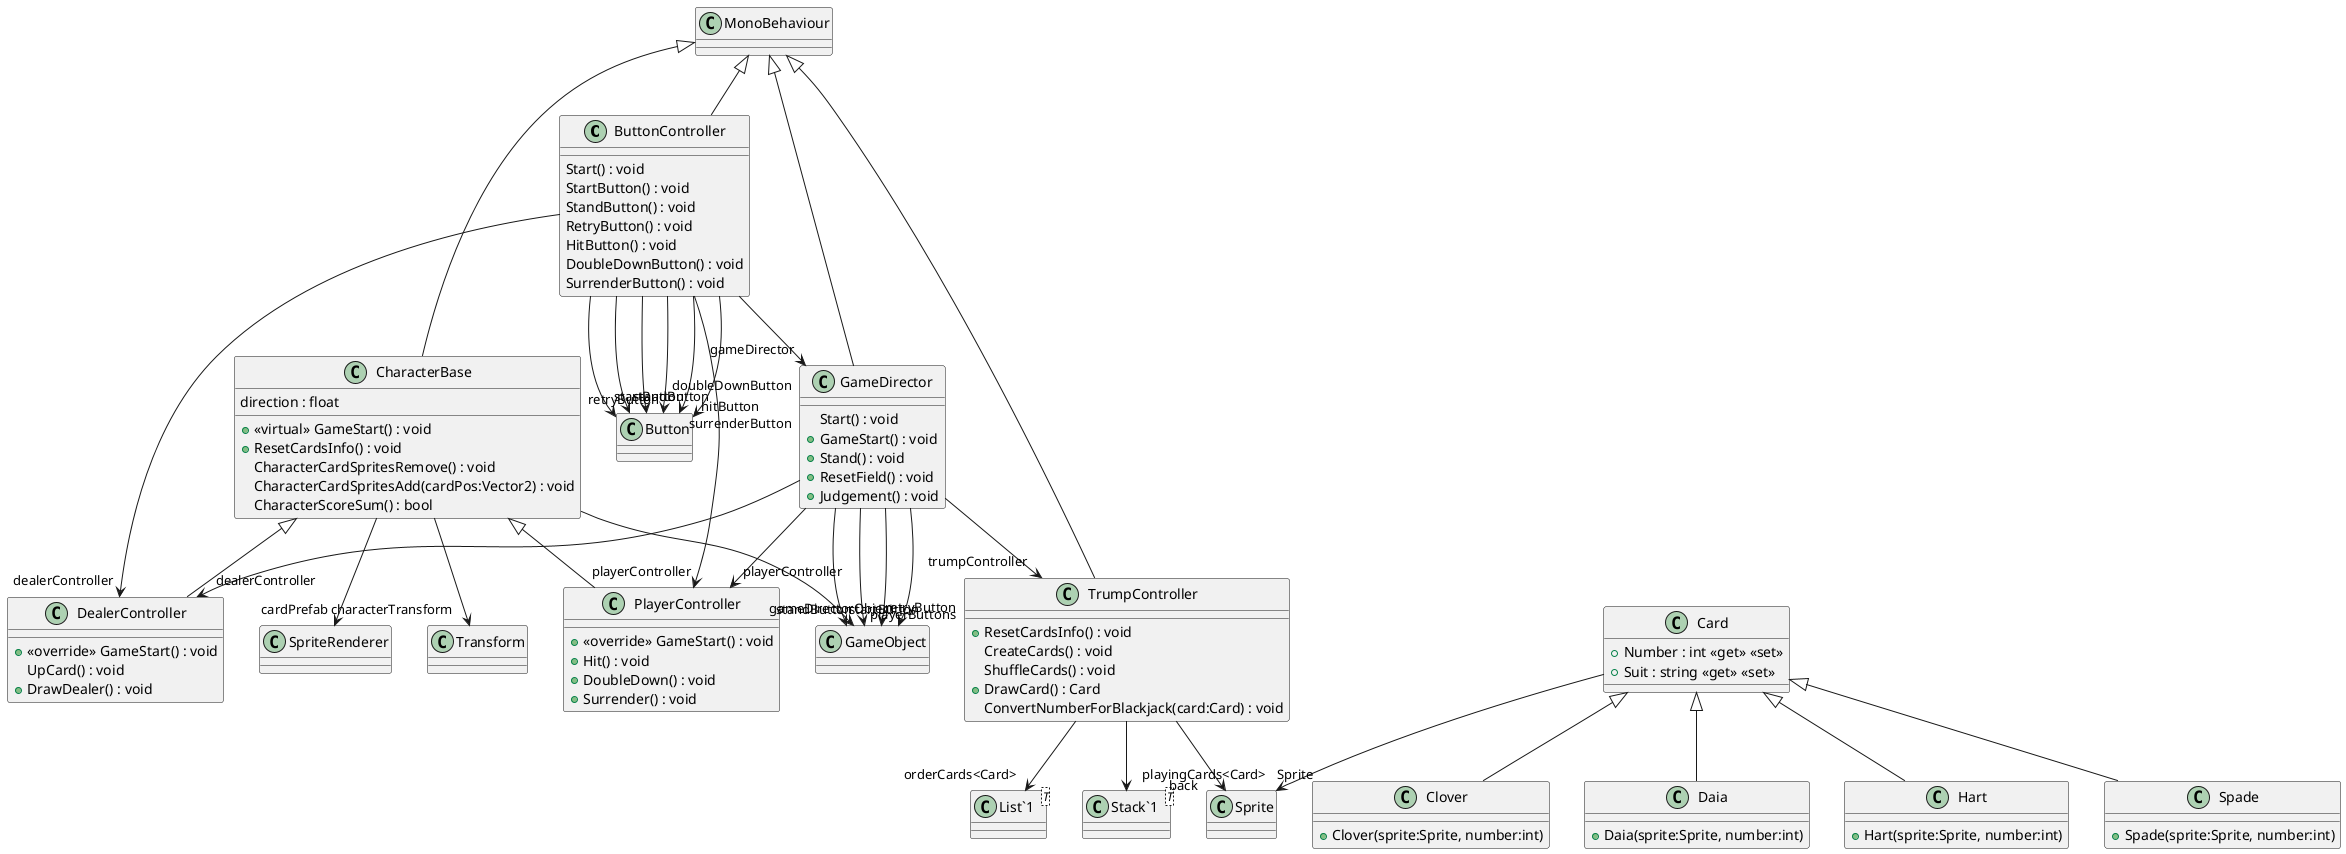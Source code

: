 @startuml
class ButtonController {
    Start() : void
    StartButton() : void
    StandButton() : void
    RetryButton() : void
    HitButton() : void
    DoubleDownButton() : void
    SurrenderButton() : void
}
MonoBehaviour <|-- ButtonController
ButtonController --> "startButton" Button
ButtonController --> "standButton" Button
ButtonController --> "retryButton" Button
ButtonController --> "hitButton" Button
ButtonController --> "doubleDownButton" Button
ButtonController --> "surrenderButton" Button
ButtonController --> "gameDirector" GameDirector
ButtonController --> "playerController" PlayerController
ButtonController --> "dealerController" DealerController
class CharacterBase {
    direction : float
    + <<virtual>> GameStart() : void
    + ResetCardsInfo() : void
    CharacterCardSpritesRemove() : void
    CharacterCardSpritesAdd(cardPos:Vector2) : void
    CharacterScoreSum() : bool
}
MonoBehaviour <|-- CharacterBase
CharacterBase --> "characterTransform" Transform
CharacterBase --> "gameDirectorObject" GameObject
CharacterBase --> "cardPrefab" SpriteRenderer
class DealerController {
    + <<override>> GameStart() : void
    UpCard() : void
    + DrawDealer() : void
}
CharacterBase <|-- DealerController
class GameDirector {
    Start() : void
    + GameStart() : void
    + Stand() : void
    + ResetField() : void
    + Judgement() : void
}
MonoBehaviour <|-- GameDirector
GameDirector --> "startButton" GameObject
GameDirector --> "standButton" GameObject
GameDirector --> "retryButton" GameObject
GameDirector --> "playerButtons" GameObject
GameDirector --> "playerController" PlayerController
GameDirector --> "dealerController" DealerController
GameDirector --> "trumpController" TrumpController
class PlayerController {
    + <<override>> GameStart() : void
    + Hit() : void
    + DoubleDown() : void
    + Surrender() : void
}
CharacterBase <|-- PlayerController
class TrumpController {
    + ResetCardsInfo() : void
    CreateCards() : void
    ShuffleCards() : void
    + DrawCard() : Card
    ConvertNumberForBlackjack(card:Card) : void
}
class Card {
    + Number : int <<get>> <<set>>
    + Suit : string <<get>> <<set>>
}
class Hart {
    + Hart(sprite:Sprite, number:int)
}
class Spade {
    + Spade(sprite:Sprite, number:int)
}
class Clover {
    + Clover(sprite:Sprite, number:int)
}
class Daia {
    + Daia(sprite:Sprite, number:int)
}
class "List`1"<T> {
}
class "Stack`1"<T> {
}
MonoBehaviour <|-- TrumpController
TrumpController --> "back" Sprite
TrumpController --> "orderCards<Card>" "List`1"
TrumpController --> "playingCards<Card>" "Stack`1"
Card --> "Sprite" Sprite
Card <|-- Hart
Card <|-- Spade
Card <|-- Clover
Card <|-- Daia
@enduml
